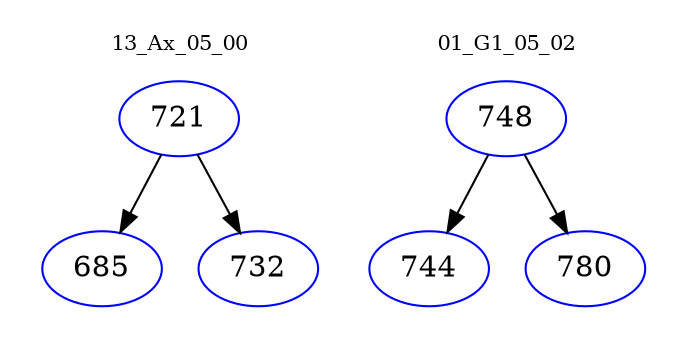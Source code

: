 digraph{
subgraph cluster_0 {
color = white
label = "13_Ax_05_00";
fontsize=10;
T0_721 [label="721", color="blue"]
T0_721 -> T0_685 [color="black"]
T0_685 [label="685", color="blue"]
T0_721 -> T0_732 [color="black"]
T0_732 [label="732", color="blue"]
}
subgraph cluster_1 {
color = white
label = "01_G1_05_02";
fontsize=10;
T1_748 [label="748", color="blue"]
T1_748 -> T1_744 [color="black"]
T1_744 [label="744", color="blue"]
T1_748 -> T1_780 [color="black"]
T1_780 [label="780", color="blue"]
}
}
